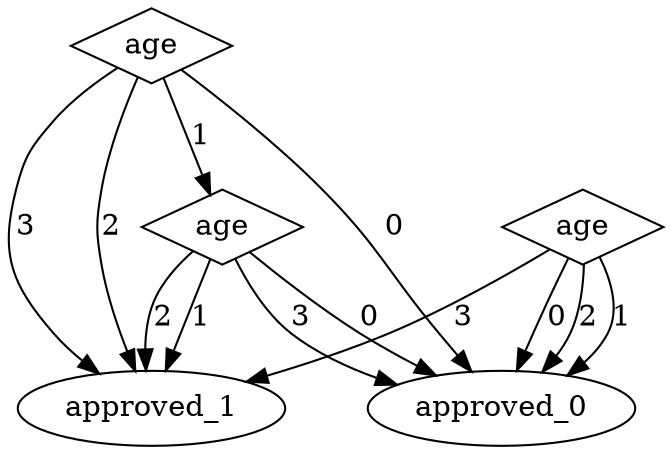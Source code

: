 digraph {
node [label=approved_0,style=""] approved_0
node [label=approved_1,style=""] approved_1
node [label=approved_1,style=""] approved_1
node [label=approved_0,style=""] approved_0
node [label=approved_1,style=""] approved_1
node [label=approved_0,style=""] approved_0
node [label=approved_0,style=""] approved_0
node [label=approved_0,style=""] approved_0
node [label=approved_1,style=""] approved_1
node [label=approved_1,style=""] approved_1
node [label=approved_0,style=""] approved_0
node [label=age,shape="diamond",style=""] 2
node [label=age,shape="diamond",style=""] 1
node [label=age,shape="diamond",style=""] 0

2 -> approved_0 [label="3"]
2 -> approved_1 [label="2"]
2 -> approved_1 [label="1"]
2 -> approved_0 [label="0"]
1 -> approved_1 [label="3"]
1 -> approved_0 [label="2"]
1 -> approved_0 [label="1"]
1 -> approved_0 [label="0"]
0 -> approved_1 [label="3"]
0 -> approved_1 [label="2"]
0 -> 2 [label="1"]
0 -> approved_0 [label="0"]
}